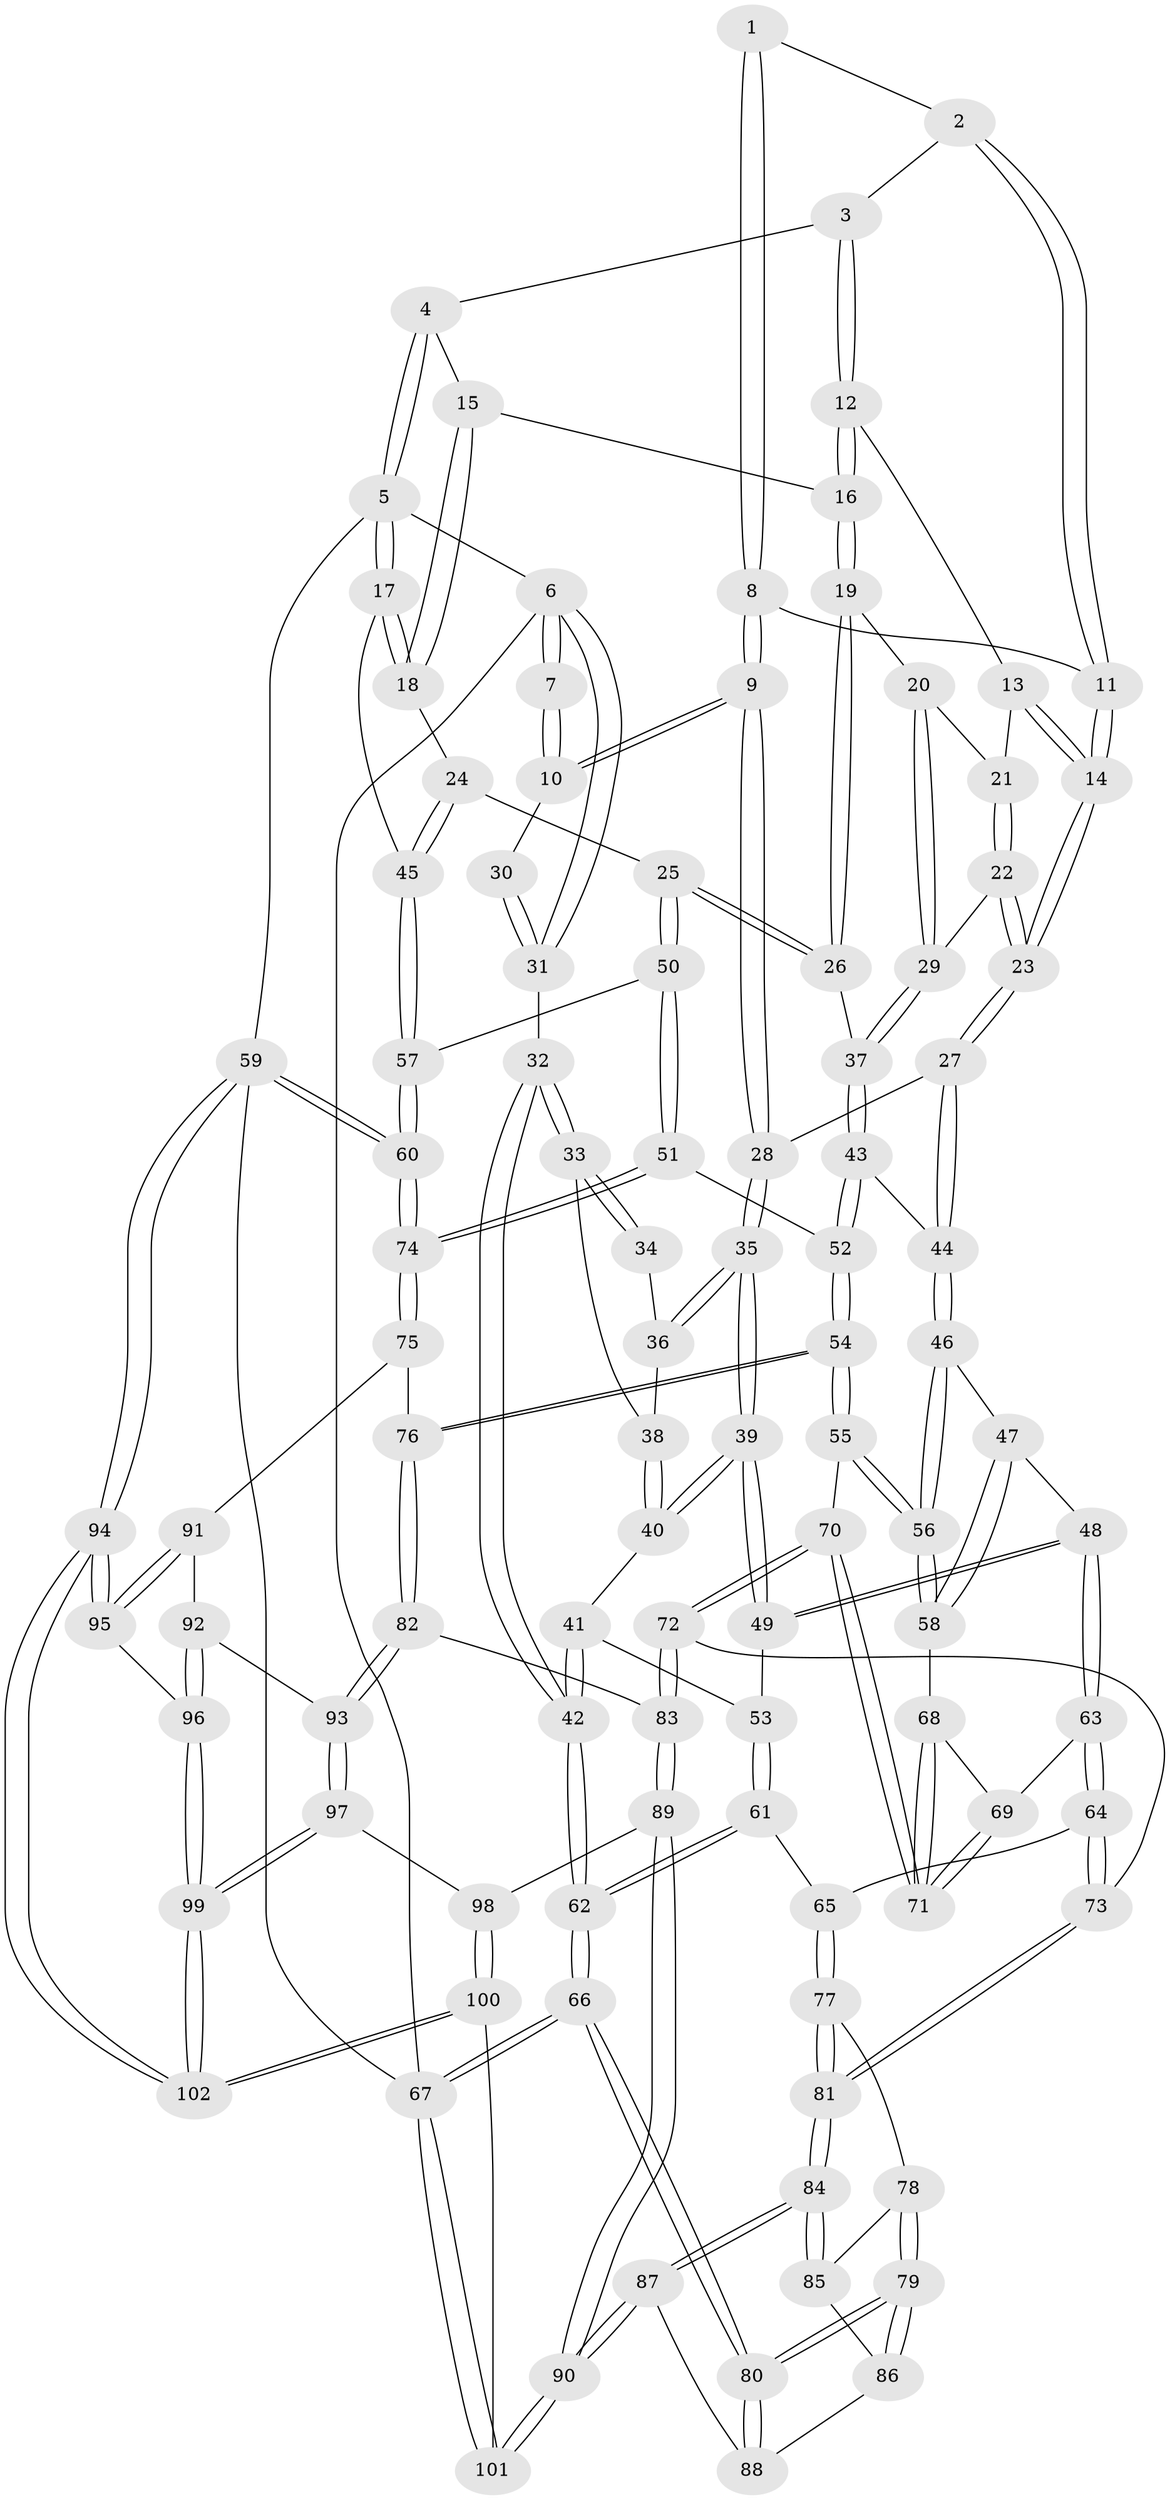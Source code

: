// coarse degree distribution, {2: 0.014084507042253521, 3: 0.09859154929577464, 4: 0.4084507042253521, 6: 0.07042253521126761, 7: 0.014084507042253521, 5: 0.39436619718309857}
// Generated by graph-tools (version 1.1) at 2025/24/03/03/25 07:24:32]
// undirected, 102 vertices, 252 edges
graph export_dot {
graph [start="1"]
  node [color=gray90,style=filled];
  1 [pos="+0.5120357857018071+0"];
  2 [pos="+0.556879835616038+0"];
  3 [pos="+0.6145699833673082+0"];
  4 [pos="+0.8453847312236201+0"];
  5 [pos="+1+0"];
  6 [pos="+0+0"];
  7 [pos="+0.2205160971459217+0"];
  8 [pos="+0.3125580225579844+0.11236923346470863"];
  9 [pos="+0.224422144843563+0.10230935132854663"];
  10 [pos="+0.20612623958459625+0.08618800587342793"];
  11 [pos="+0.3867147712921979+0.13318471111255514"];
  12 [pos="+0.5954105129777029+0.032633978452056206"];
  13 [pos="+0.5817886079770126+0.07247513650090405"];
  14 [pos="+0.40687552012658623+0.15456983483341089"];
  15 [pos="+0.8298950695013126+0.058303528990750954"];
  16 [pos="+0.7300671415289733+0.15995190063124906"];
  17 [pos="+1+0"];
  18 [pos="+0.8914900117322759+0.19120420655818415"];
  19 [pos="+0.7250044498185978+0.1812901595082683"];
  20 [pos="+0.60258997391708+0.16869124700621663"];
  21 [pos="+0.5844848254166255+0.12409078411754573"];
  22 [pos="+0.4643763525689647+0.22535203033276208"];
  23 [pos="+0.43356411440350023+0.23580574917781452"];
  24 [pos="+0.8877836247999479+0.21910677468243944"];
  25 [pos="+0.8199466452375895+0.3557527058412586"];
  26 [pos="+0.7501752596412954+0.302249706016137"];
  27 [pos="+0.42492430164286893+0.2777388246163577"];
  28 [pos="+0.25127088967454253+0.2899150512920505"];
  29 [pos="+0.5992205594852199+0.2279644182382054"];
  30 [pos="+0.13811215629330104+0.1121302862635857"];
  31 [pos="+0+0.02151814083486062"];
  32 [pos="+0+0.23508442254191328"];
  33 [pos="+0.004137425535025747+0.24333136412523615"];
  34 [pos="+0.13540845598749882+0.11887110983962229"];
  35 [pos="+0.20149401341717055+0.36630108958963187"];
  36 [pos="+0.10204000928389664+0.24665949716331842"];
  37 [pos="+0.6251518736657813+0.2871038738990987"];
  38 [pos="+0.059304603184821045+0.25846784480193163"];
  39 [pos="+0.20085700848970914+0.36914080456164294"];
  40 [pos="+0.059148091600968566+0.36336177907557954"];
  41 [pos="+0.003329216163230731+0.3812362870145073"];
  42 [pos="+0+0.413049176299374"];
  43 [pos="+0.5272457298820853+0.36854052102849416"];
  44 [pos="+0.47163492428064274+0.37332714152735325"];
  45 [pos="+1+0.28016513416351263"];
  46 [pos="+0.46570718006653244+0.38415666453376174"];
  47 [pos="+0.3283041412112083+0.4465087530246646"];
  48 [pos="+0.26697257388870327+0.46288566191375197"];
  49 [pos="+0.2131033018362122+0.4118540403682253"];
  50 [pos="+0.8337558391357077+0.39921878016060747"];
  51 [pos="+0.7995102079073348+0.4787966488692267"];
  52 [pos="+0.7181281264117151+0.5223403502985728"];
  53 [pos="+0.11519061086276704+0.4889099717588391"];
  54 [pos="+0.6183328542739941+0.645533025347851"];
  55 [pos="+0.512834514485298+0.5823260122520711"];
  56 [pos="+0.4907275614134887+0.5552854534951823"];
  57 [pos="+1+0.39274351924111917"];
  58 [pos="+0.43640753560287204+0.5538456483211399"];
  59 [pos="+1+1"];
  60 [pos="+1+0.7795455223237141"];
  61 [pos="+0.06860988401753262+0.5480311978917413"];
  62 [pos="+0+0.4504659133215055"];
  63 [pos="+0.2723151726799251+0.5259330928432123"];
  64 [pos="+0.20198301672756597+0.612898151302564"];
  65 [pos="+0.1098812731145129+0.6311209009290318"];
  66 [pos="+0+0.8987084190149696"];
  67 [pos="+0+1"];
  68 [pos="+0.41169076828449214+0.5591375587445203"];
  69 [pos="+0.30277003264473096+0.5524951417340601"];
  70 [pos="+0.3554770936857025+0.680158747198979"];
  71 [pos="+0.35189923390809846+0.6654045292522281"];
  72 [pos="+0.3365194126127334+0.7601950405077169"];
  73 [pos="+0.3074344473510008+0.7652357804887002"];
  74 [pos="+0.9928849619931162+0.7309732617352889"];
  75 [pos="+0.9000327580006893+0.7707501521843223"];
  76 [pos="+0.6190357066930888+0.7058450211773245"];
  77 [pos="+0.0941821154916764+0.6697958468445173"];
  78 [pos="+0.07993906127123654+0.6914605108012125"];
  79 [pos="+0+0.824402154137973"];
  80 [pos="+0+0.8372025517985794"];
  81 [pos="+0.30125690828639223+0.7693231934454123"];
  82 [pos="+0.5930099696469385+0.7637135285012401"];
  83 [pos="+0.35251414812432863+0.7683497290591703"];
  84 [pos="+0.2834371297145343+0.7856178939048719"];
  85 [pos="+0.15879295158634368+0.7751301882482418"];
  86 [pos="+0.13602568526667286+0.8169401219027858"];
  87 [pos="+0.21564041771825315+0.9269529233286378"];
  88 [pos="+0.17235858550029765+0.8993034662074723"];
  89 [pos="+0.399564334841608+0.9222999357889505"];
  90 [pos="+0.23199659256362754+1"];
  91 [pos="+0.8590895863780654+0.8284147202264338"];
  92 [pos="+0.788129068542764+0.8688655585734205"];
  93 [pos="+0.5949033149326194+0.7774744084331949"];
  94 [pos="+1+1"];
  95 [pos="+0.8607201351344121+0.9148494285591773"];
  96 [pos="+0.7302481740961247+1"];
  97 [pos="+0.5892969260047689+0.8539059804676219"];
  98 [pos="+0.47065485897639403+0.9462160544609269"];
  99 [pos="+0.7057237137863767+1"];
  100 [pos="+0.4838222557040655+1"];
  101 [pos="+0.18081821787097835+1"];
  102 [pos="+0.7382498670472457+1"];
  1 -- 2;
  1 -- 8;
  1 -- 8;
  2 -- 3;
  2 -- 11;
  2 -- 11;
  3 -- 4;
  3 -- 12;
  3 -- 12;
  4 -- 5;
  4 -- 5;
  4 -- 15;
  5 -- 6;
  5 -- 17;
  5 -- 17;
  5 -- 59;
  6 -- 7;
  6 -- 7;
  6 -- 31;
  6 -- 31;
  6 -- 67;
  7 -- 10;
  7 -- 10;
  8 -- 9;
  8 -- 9;
  8 -- 11;
  9 -- 10;
  9 -- 10;
  9 -- 28;
  9 -- 28;
  10 -- 30;
  11 -- 14;
  11 -- 14;
  12 -- 13;
  12 -- 16;
  12 -- 16;
  13 -- 14;
  13 -- 14;
  13 -- 21;
  14 -- 23;
  14 -- 23;
  15 -- 16;
  15 -- 18;
  15 -- 18;
  16 -- 19;
  16 -- 19;
  17 -- 18;
  17 -- 18;
  17 -- 45;
  18 -- 24;
  19 -- 20;
  19 -- 26;
  19 -- 26;
  20 -- 21;
  20 -- 29;
  20 -- 29;
  21 -- 22;
  21 -- 22;
  22 -- 23;
  22 -- 23;
  22 -- 29;
  23 -- 27;
  23 -- 27;
  24 -- 25;
  24 -- 45;
  24 -- 45;
  25 -- 26;
  25 -- 26;
  25 -- 50;
  25 -- 50;
  26 -- 37;
  27 -- 28;
  27 -- 44;
  27 -- 44;
  28 -- 35;
  28 -- 35;
  29 -- 37;
  29 -- 37;
  30 -- 31;
  30 -- 31;
  31 -- 32;
  32 -- 33;
  32 -- 33;
  32 -- 42;
  32 -- 42;
  33 -- 34;
  33 -- 34;
  33 -- 38;
  34 -- 36;
  35 -- 36;
  35 -- 36;
  35 -- 39;
  35 -- 39;
  36 -- 38;
  37 -- 43;
  37 -- 43;
  38 -- 40;
  38 -- 40;
  39 -- 40;
  39 -- 40;
  39 -- 49;
  39 -- 49;
  40 -- 41;
  41 -- 42;
  41 -- 42;
  41 -- 53;
  42 -- 62;
  42 -- 62;
  43 -- 44;
  43 -- 52;
  43 -- 52;
  44 -- 46;
  44 -- 46;
  45 -- 57;
  45 -- 57;
  46 -- 47;
  46 -- 56;
  46 -- 56;
  47 -- 48;
  47 -- 58;
  47 -- 58;
  48 -- 49;
  48 -- 49;
  48 -- 63;
  48 -- 63;
  49 -- 53;
  50 -- 51;
  50 -- 51;
  50 -- 57;
  51 -- 52;
  51 -- 74;
  51 -- 74;
  52 -- 54;
  52 -- 54;
  53 -- 61;
  53 -- 61;
  54 -- 55;
  54 -- 55;
  54 -- 76;
  54 -- 76;
  55 -- 56;
  55 -- 56;
  55 -- 70;
  56 -- 58;
  56 -- 58;
  57 -- 60;
  57 -- 60;
  58 -- 68;
  59 -- 60;
  59 -- 60;
  59 -- 94;
  59 -- 94;
  59 -- 67;
  60 -- 74;
  60 -- 74;
  61 -- 62;
  61 -- 62;
  61 -- 65;
  62 -- 66;
  62 -- 66;
  63 -- 64;
  63 -- 64;
  63 -- 69;
  64 -- 65;
  64 -- 73;
  64 -- 73;
  65 -- 77;
  65 -- 77;
  66 -- 67;
  66 -- 67;
  66 -- 80;
  66 -- 80;
  67 -- 101;
  67 -- 101;
  68 -- 69;
  68 -- 71;
  68 -- 71;
  69 -- 71;
  69 -- 71;
  70 -- 71;
  70 -- 71;
  70 -- 72;
  70 -- 72;
  72 -- 73;
  72 -- 83;
  72 -- 83;
  73 -- 81;
  73 -- 81;
  74 -- 75;
  74 -- 75;
  75 -- 76;
  75 -- 91;
  76 -- 82;
  76 -- 82;
  77 -- 78;
  77 -- 81;
  77 -- 81;
  78 -- 79;
  78 -- 79;
  78 -- 85;
  79 -- 80;
  79 -- 80;
  79 -- 86;
  79 -- 86;
  80 -- 88;
  80 -- 88;
  81 -- 84;
  81 -- 84;
  82 -- 83;
  82 -- 93;
  82 -- 93;
  83 -- 89;
  83 -- 89;
  84 -- 85;
  84 -- 85;
  84 -- 87;
  84 -- 87;
  85 -- 86;
  86 -- 88;
  87 -- 88;
  87 -- 90;
  87 -- 90;
  89 -- 90;
  89 -- 90;
  89 -- 98;
  90 -- 101;
  90 -- 101;
  91 -- 92;
  91 -- 95;
  91 -- 95;
  92 -- 93;
  92 -- 96;
  92 -- 96;
  93 -- 97;
  93 -- 97;
  94 -- 95;
  94 -- 95;
  94 -- 102;
  94 -- 102;
  95 -- 96;
  96 -- 99;
  96 -- 99;
  97 -- 98;
  97 -- 99;
  97 -- 99;
  98 -- 100;
  98 -- 100;
  99 -- 102;
  99 -- 102;
  100 -- 101;
  100 -- 102;
  100 -- 102;
}
